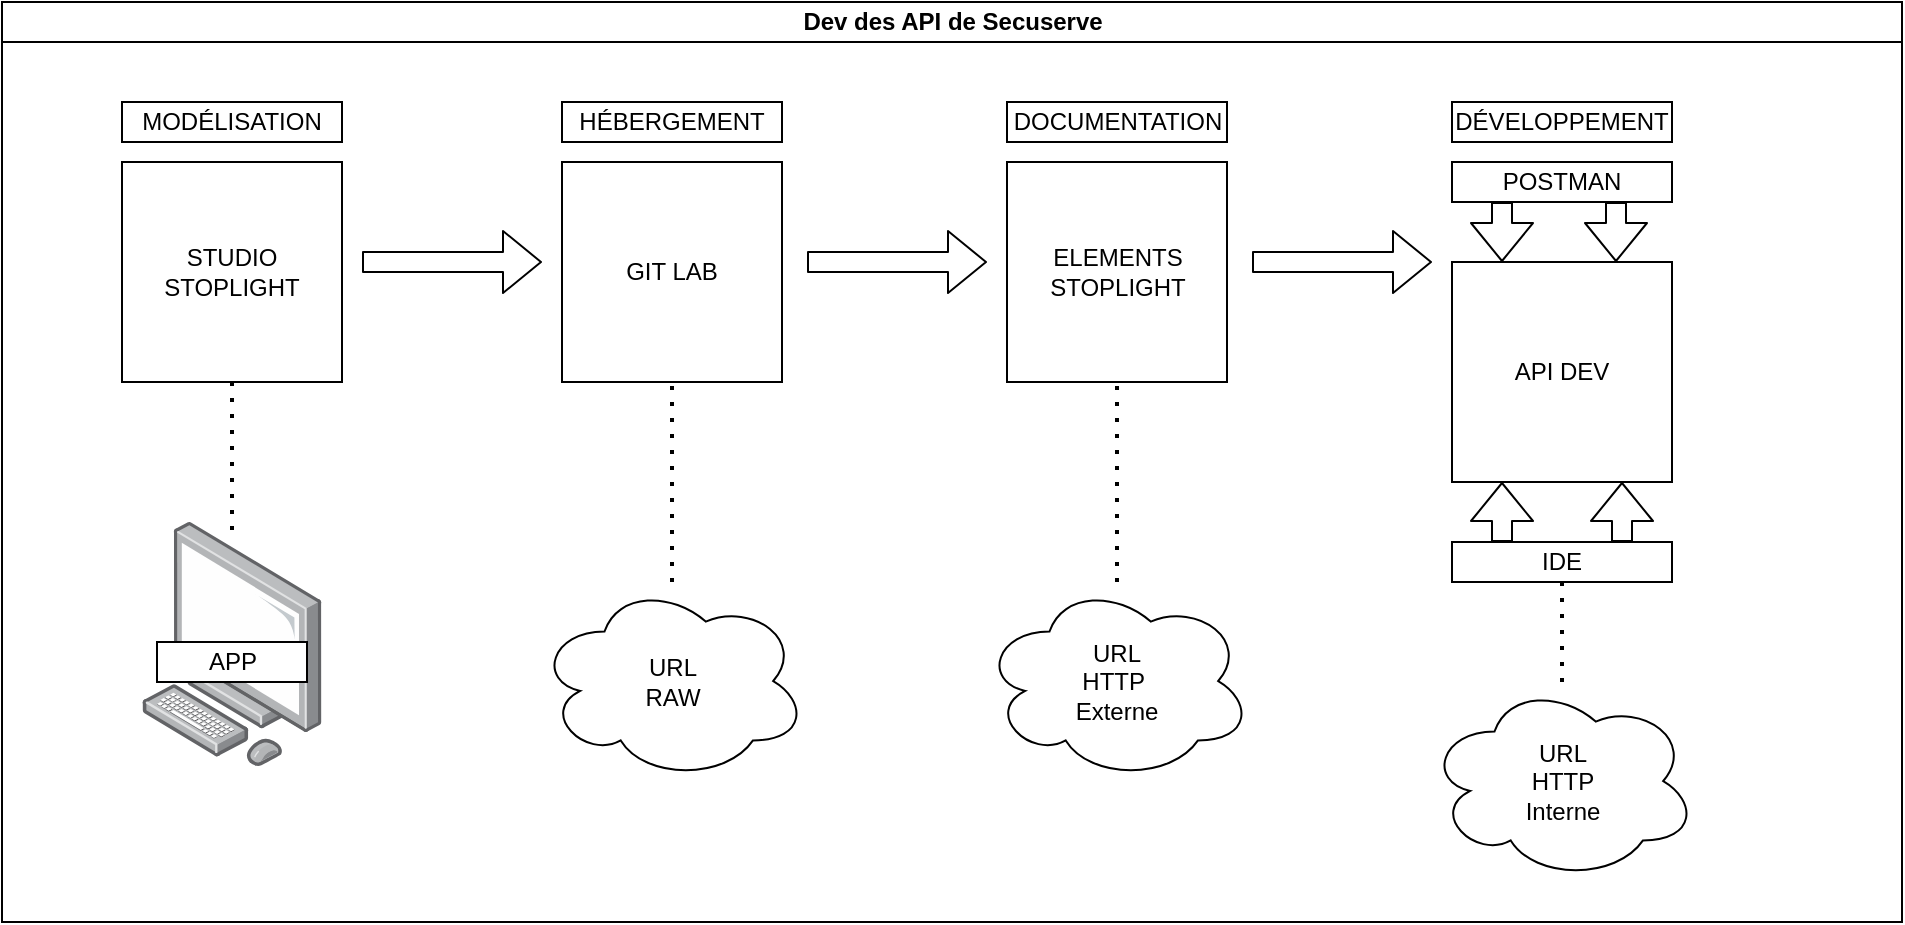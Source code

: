 <mxfile version="14.9.8" type="github">
  <diagram id="prtHgNgQTEPvFCAcTncT" name="Page-1">
    <mxGraphModel dx="2066" dy="1186" grid="1" gridSize="10" guides="1" tooltips="1" connect="1" arrows="1" fold="1" page="1" pageScale="1" pageWidth="827" pageHeight="1169" math="0" shadow="0">
      <root>
        <mxCell id="0" />
        <mxCell id="1" parent="0" />
        <mxCell id="dNxyNK7c78bLwvsdeMH5-11" value="Dev des API de Secuserve" style="swimlane;html=1;startSize=20;horizontal=1;containerType=tree;glass=0;" parent="1" vertex="1">
          <mxGeometry x="20" y="80" width="950" height="460" as="geometry">
            <mxRectangle x="40" y="80" width="190" height="20" as="alternateBounds" />
          </mxGeometry>
        </mxCell>
        <mxCell id="foQhFA5tPt2-90skIP3_-1" value="STUDIO STOPLIGHT" style="whiteSpace=wrap;html=1;aspect=fixed;" vertex="1" parent="dNxyNK7c78bLwvsdeMH5-11">
          <mxGeometry x="60" y="80" width="110" height="110" as="geometry" />
        </mxCell>
        <mxCell id="foQhFA5tPt2-90skIP3_-3" value="MODÉLISATION" style="rounded=0;whiteSpace=wrap;html=1;" vertex="1" parent="dNxyNK7c78bLwvsdeMH5-11">
          <mxGeometry x="60" y="50" width="110" height="20" as="geometry" />
        </mxCell>
        <mxCell id="foQhFA5tPt2-90skIP3_-6" value="" style="points=[];aspect=fixed;html=1;align=center;shadow=0;dashed=0;image;image=img/lib/allied_telesis/computer_and_terminals/Personal_Computer.svg;" vertex="1" parent="dNxyNK7c78bLwvsdeMH5-11">
          <mxGeometry x="70" y="260" width="90" height="121.97" as="geometry" />
        </mxCell>
        <mxCell id="foQhFA5tPt2-90skIP3_-11" value="GIT LAB" style="whiteSpace=wrap;html=1;aspect=fixed;" vertex="1" parent="dNxyNK7c78bLwvsdeMH5-11">
          <mxGeometry x="280" y="80" width="110" height="110" as="geometry" />
        </mxCell>
        <mxCell id="foQhFA5tPt2-90skIP3_-12" value="HÉBERGEMENT" style="rounded=0;whiteSpace=wrap;html=1;" vertex="1" parent="dNxyNK7c78bLwvsdeMH5-11">
          <mxGeometry x="280" y="50" width="110" height="20" as="geometry" />
        </mxCell>
        <mxCell id="foQhFA5tPt2-90skIP3_-14" value="URL&lt;br&gt;RAW" style="ellipse;shape=cloud;whiteSpace=wrap;html=1;align=center;" vertex="1" parent="dNxyNK7c78bLwvsdeMH5-11">
          <mxGeometry x="267.5" y="290.0" width="135" height="99.02" as="geometry" />
        </mxCell>
        <mxCell id="foQhFA5tPt2-90skIP3_-7" value="APP" style="rounded=0;whiteSpace=wrap;html=1;" vertex="1" parent="dNxyNK7c78bLwvsdeMH5-11">
          <mxGeometry x="77.5" y="320" width="75" height="20" as="geometry" />
        </mxCell>
        <mxCell id="foQhFA5tPt2-90skIP3_-15" value="ELEMENTS&lt;br&gt;STOPLIGHT" style="whiteSpace=wrap;html=1;aspect=fixed;" vertex="1" parent="dNxyNK7c78bLwvsdeMH5-11">
          <mxGeometry x="502.5" y="80" width="110" height="110" as="geometry" />
        </mxCell>
        <mxCell id="foQhFA5tPt2-90skIP3_-16" value="DOCUMENTATION" style="rounded=0;whiteSpace=wrap;html=1;" vertex="1" parent="dNxyNK7c78bLwvsdeMH5-11">
          <mxGeometry x="502.5" y="50" width="110" height="20" as="geometry" />
        </mxCell>
        <mxCell id="foQhFA5tPt2-90skIP3_-17" value="URL&lt;br&gt;HTTP&amp;nbsp;&lt;br&gt;Externe" style="ellipse;shape=cloud;whiteSpace=wrap;html=1;align=center;" vertex="1" parent="dNxyNK7c78bLwvsdeMH5-11">
          <mxGeometry x="490" y="290.0" width="135" height="99.02" as="geometry" />
        </mxCell>
        <mxCell id="foQhFA5tPt2-90skIP3_-18" value="" style="shape=flexArrow;endArrow=classic;html=1;" edge="1" parent="dNxyNK7c78bLwvsdeMH5-11">
          <mxGeometry width="50" height="50" relative="1" as="geometry">
            <mxPoint x="402.5" y="130" as="sourcePoint" />
            <mxPoint x="492.5" y="130" as="targetPoint" />
          </mxGeometry>
        </mxCell>
        <mxCell id="foQhFA5tPt2-90skIP3_-19" value="" style="endArrow=none;dashed=1;html=1;dashPattern=1 3;strokeWidth=2;entryX=0.5;entryY=1;entryDx=0;entryDy=0;" edge="1" parent="dNxyNK7c78bLwvsdeMH5-11" target="foQhFA5tPt2-90skIP3_-15">
          <mxGeometry width="50" height="50" relative="1" as="geometry">
            <mxPoint x="557.5" y="290" as="sourcePoint" />
            <mxPoint x="642.5" y="470" as="targetPoint" />
          </mxGeometry>
        </mxCell>
        <mxCell id="foQhFA5tPt2-90skIP3_-20" value="API DEV" style="whiteSpace=wrap;html=1;aspect=fixed;" vertex="1" parent="dNxyNK7c78bLwvsdeMH5-11">
          <mxGeometry x="725" y="130" width="110" height="110" as="geometry" />
        </mxCell>
        <mxCell id="foQhFA5tPt2-90skIP3_-21" value="DÉVELOPPEMENT" style="rounded=0;whiteSpace=wrap;html=1;" vertex="1" parent="dNxyNK7c78bLwvsdeMH5-11">
          <mxGeometry x="725" y="50" width="110" height="20" as="geometry" />
        </mxCell>
        <mxCell id="foQhFA5tPt2-90skIP3_-22" value="URL&lt;br&gt;HTTP&lt;br&gt;Interne" style="ellipse;shape=cloud;whiteSpace=wrap;html=1;align=center;" vertex="1" parent="dNxyNK7c78bLwvsdeMH5-11">
          <mxGeometry x="712.5" y="340.0" width="135" height="99.02" as="geometry" />
        </mxCell>
        <mxCell id="foQhFA5tPt2-90skIP3_-23" value="" style="shape=flexArrow;endArrow=classic;html=1;" edge="1" parent="dNxyNK7c78bLwvsdeMH5-11">
          <mxGeometry width="50" height="50" relative="1" as="geometry">
            <mxPoint x="625" y="130" as="sourcePoint" />
            <mxPoint x="715" y="130" as="targetPoint" />
          </mxGeometry>
        </mxCell>
        <mxCell id="foQhFA5tPt2-90skIP3_-25" value="POSTMAN" style="rounded=0;whiteSpace=wrap;html=1;" vertex="1" parent="dNxyNK7c78bLwvsdeMH5-11">
          <mxGeometry x="725" y="80" width="110" height="20" as="geometry" />
        </mxCell>
        <mxCell id="foQhFA5tPt2-90skIP3_-26" value="IDE" style="rounded=0;whiteSpace=wrap;html=1;" vertex="1" parent="dNxyNK7c78bLwvsdeMH5-11">
          <mxGeometry x="725" y="270" width="110" height="20" as="geometry" />
        </mxCell>
        <mxCell id="foQhFA5tPt2-90skIP3_-28" value="" style="shape=flexArrow;endArrow=classic;html=1;" edge="1" parent="dNxyNK7c78bLwvsdeMH5-11">
          <mxGeometry width="50" height="50" relative="1" as="geometry">
            <mxPoint x="807" y="100" as="sourcePoint" />
            <mxPoint x="807" y="130" as="targetPoint" />
          </mxGeometry>
        </mxCell>
        <mxCell id="foQhFA5tPt2-90skIP3_-30" value="" style="shape=flexArrow;endArrow=classic;html=1;" edge="1" parent="dNxyNK7c78bLwvsdeMH5-11">
          <mxGeometry width="50" height="50" relative="1" as="geometry">
            <mxPoint x="750" y="270" as="sourcePoint" />
            <mxPoint x="750" y="240" as="targetPoint" />
          </mxGeometry>
        </mxCell>
        <mxCell id="foQhFA5tPt2-90skIP3_-4" value="" style="endArrow=none;dashed=1;html=1;dashPattern=1 3;strokeWidth=2;exitX=0.5;exitY=1;exitDx=0;exitDy=0;" edge="1" parent="1" source="foQhFA5tPt2-90skIP3_-1">
          <mxGeometry width="50" height="50" relative="1" as="geometry">
            <mxPoint x="390" y="570" as="sourcePoint" />
            <mxPoint x="135" y="350" as="targetPoint" />
          </mxGeometry>
        </mxCell>
        <mxCell id="foQhFA5tPt2-90skIP3_-8" value="" style="shape=flexArrow;endArrow=classic;html=1;" edge="1" parent="1">
          <mxGeometry width="50" height="50" relative="1" as="geometry">
            <mxPoint x="200" y="210" as="sourcePoint" />
            <mxPoint x="290" y="210" as="targetPoint" />
          </mxGeometry>
        </mxCell>
        <mxCell id="foQhFA5tPt2-90skIP3_-13" value="" style="endArrow=none;dashed=1;html=1;dashPattern=1 3;strokeWidth=2;entryX=0.5;entryY=1;entryDx=0;entryDy=0;" edge="1" parent="1" target="foQhFA5tPt2-90skIP3_-11">
          <mxGeometry width="50" height="50" relative="1" as="geometry">
            <mxPoint x="355" y="370" as="sourcePoint" />
            <mxPoint x="440" y="550" as="targetPoint" />
          </mxGeometry>
        </mxCell>
        <mxCell id="foQhFA5tPt2-90skIP3_-27" value="" style="shape=flexArrow;endArrow=classic;html=1;" edge="1" parent="1">
          <mxGeometry width="50" height="50" relative="1" as="geometry">
            <mxPoint x="770" y="180" as="sourcePoint" />
            <mxPoint x="770" y="210" as="targetPoint" />
          </mxGeometry>
        </mxCell>
        <mxCell id="foQhFA5tPt2-90skIP3_-31" value="" style="shape=flexArrow;endArrow=classic;html=1;" edge="1" parent="1">
          <mxGeometry width="50" height="50" relative="1" as="geometry">
            <mxPoint x="830" y="350" as="sourcePoint" />
            <mxPoint x="830" y="320" as="targetPoint" />
          </mxGeometry>
        </mxCell>
        <mxCell id="foQhFA5tPt2-90skIP3_-32" value="" style="endArrow=none;dashed=1;html=1;dashPattern=1 3;strokeWidth=2;entryX=0.5;entryY=1;entryDx=0;entryDy=0;" edge="1" parent="1" target="foQhFA5tPt2-90skIP3_-26">
          <mxGeometry width="50" height="50" relative="1" as="geometry">
            <mxPoint x="800" y="420" as="sourcePoint" />
            <mxPoint x="440" y="550" as="targetPoint" />
          </mxGeometry>
        </mxCell>
      </root>
    </mxGraphModel>
  </diagram>
</mxfile>
